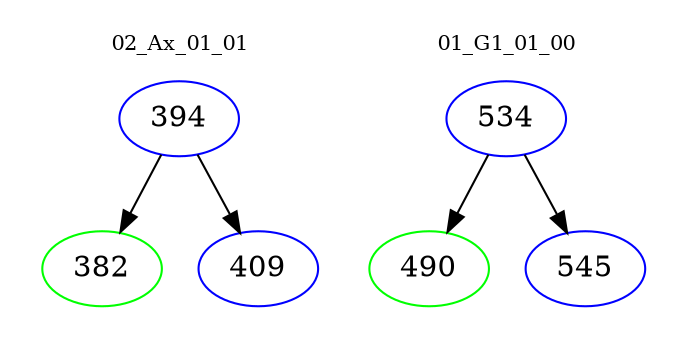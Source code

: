 digraph{
subgraph cluster_0 {
color = white
label = "02_Ax_01_01";
fontsize=10;
T0_394 [label="394", color="blue"]
T0_394 -> T0_382 [color="black"]
T0_382 [label="382", color="green"]
T0_394 -> T0_409 [color="black"]
T0_409 [label="409", color="blue"]
}
subgraph cluster_1 {
color = white
label = "01_G1_01_00";
fontsize=10;
T1_534 [label="534", color="blue"]
T1_534 -> T1_490 [color="black"]
T1_490 [label="490", color="green"]
T1_534 -> T1_545 [color="black"]
T1_545 [label="545", color="blue"]
}
}
